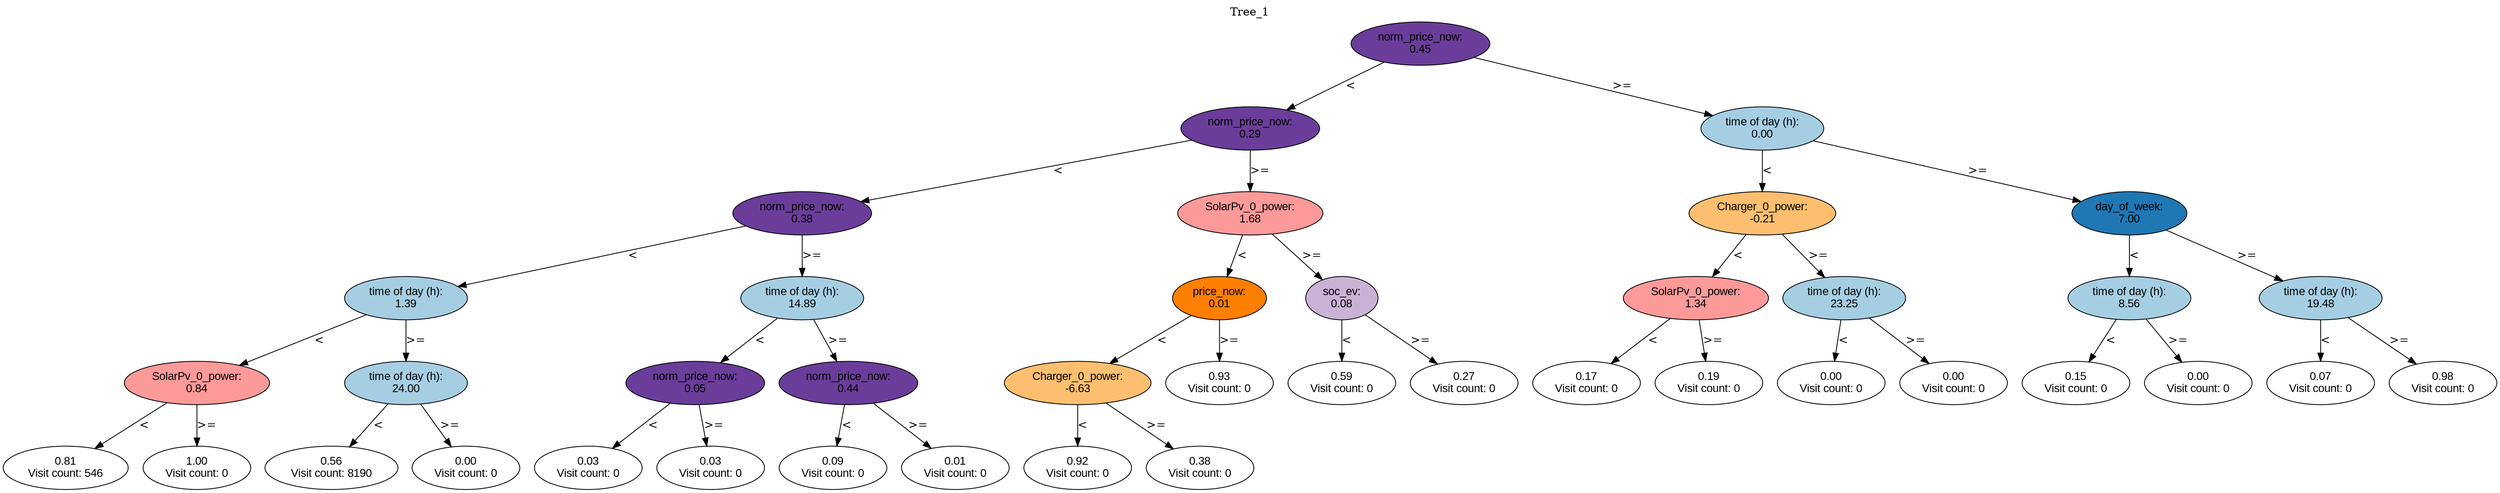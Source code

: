 digraph BST {
    node [fontname="Arial" style=filled colorscheme=paired12];
    0 [ label = "norm_price_now:
0.45" fillcolor=10];
    1 [ label = "norm_price_now:
0.29" fillcolor=10];
    2 [ label = "norm_price_now:
0.38" fillcolor=10];
    3 [ label = "time of day (h):
1.39" fillcolor=1];
    4 [ label = "SolarPv_0_power:
0.84" fillcolor=5];
    5 [ label = "0.81
Visit count: 546" fillcolor=white];
    6 [ label = "1.00
Visit count: 0" fillcolor=white];
    7 [ label = "time of day (h):
24.00" fillcolor=1];
    8 [ label = "0.56
Visit count: 8190" fillcolor=white];
    9 [ label = "0.00
Visit count: 0" fillcolor=white];
    10 [ label = "time of day (h):
14.89" fillcolor=1];
    11 [ label = "norm_price_now:
0.05" fillcolor=10];
    12 [ label = "0.03
Visit count: 0" fillcolor=white];
    13 [ label = "0.03
Visit count: 0" fillcolor=white];
    14 [ label = "norm_price_now:
0.44" fillcolor=10];
    15 [ label = "0.09
Visit count: 0" fillcolor=white];
    16 [ label = "0.01
Visit count: 0" fillcolor=white];
    17 [ label = "SolarPv_0_power:
1.68" fillcolor=5];
    18 [ label = "price_now:
0.01" fillcolor=8];
    19 [ label = "Charger_0_power:
-6.63" fillcolor=7];
    20 [ label = "0.92
Visit count: 0" fillcolor=white];
    21 [ label = "0.38
Visit count: 0" fillcolor=white];
    22 [ label = "0.93
Visit count: 0" fillcolor=white];
    23 [ label = "soc_ev:
0.08" fillcolor=9];
    24 [ label = "0.59
Visit count: 0" fillcolor=white];
    25 [ label = "0.27
Visit count: 0" fillcolor=white];
    26 [ label = "time of day (h):
0.00" fillcolor=1];
    27 [ label = "Charger_0_power:
-0.21" fillcolor=7];
    28 [ label = "SolarPv_0_power:
1.34" fillcolor=5];
    29 [ label = "0.17
Visit count: 0" fillcolor=white];
    30 [ label = "0.19
Visit count: 0" fillcolor=white];
    31 [ label = "time of day (h):
23.25" fillcolor=1];
    32 [ label = "0.00
Visit count: 0" fillcolor=white];
    33 [ label = "0.00
Visit count: 0" fillcolor=white];
    34 [ label = "day_of_week:
7.00" fillcolor=2];
    35 [ label = "time of day (h):
8.56" fillcolor=1];
    36 [ label = "0.15
Visit count: 0" fillcolor=white];
    37 [ label = "0.00
Visit count: 0" fillcolor=white];
    38 [ label = "time of day (h):
19.48" fillcolor=1];
    39 [ label = "0.07
Visit count: 0" fillcolor=white];
    40 [ label = "0.98
Visit count: 0" fillcolor=white];

    0  -> 1[ label = "<"];
    0  -> 26[ label = ">="];
    1  -> 2[ label = "<"];
    1  -> 17[ label = ">="];
    2  -> 3[ label = "<"];
    2  -> 10[ label = ">="];
    3  -> 4[ label = "<"];
    3  -> 7[ label = ">="];
    4  -> 5[ label = "<"];
    4  -> 6[ label = ">="];
    7  -> 8[ label = "<"];
    7  -> 9[ label = ">="];
    10  -> 11[ label = "<"];
    10  -> 14[ label = ">="];
    11  -> 12[ label = "<"];
    11  -> 13[ label = ">="];
    14  -> 15[ label = "<"];
    14  -> 16[ label = ">="];
    17  -> 18[ label = "<"];
    17  -> 23[ label = ">="];
    18  -> 19[ label = "<"];
    18  -> 22[ label = ">="];
    19  -> 20[ label = "<"];
    19  -> 21[ label = ">="];
    23  -> 24[ label = "<"];
    23  -> 25[ label = ">="];
    26  -> 27[ label = "<"];
    26  -> 34[ label = ">="];
    27  -> 28[ label = "<"];
    27  -> 31[ label = ">="];
    28  -> 29[ label = "<"];
    28  -> 30[ label = ">="];
    31  -> 32[ label = "<"];
    31  -> 33[ label = ">="];
    34  -> 35[ label = "<"];
    34  -> 38[ label = ">="];
    35  -> 36[ label = "<"];
    35  -> 37[ label = ">="];
    38  -> 39[ label = "<"];
    38  -> 40[ label = ">="];

    labelloc="t";
    label="Tree_1";
}